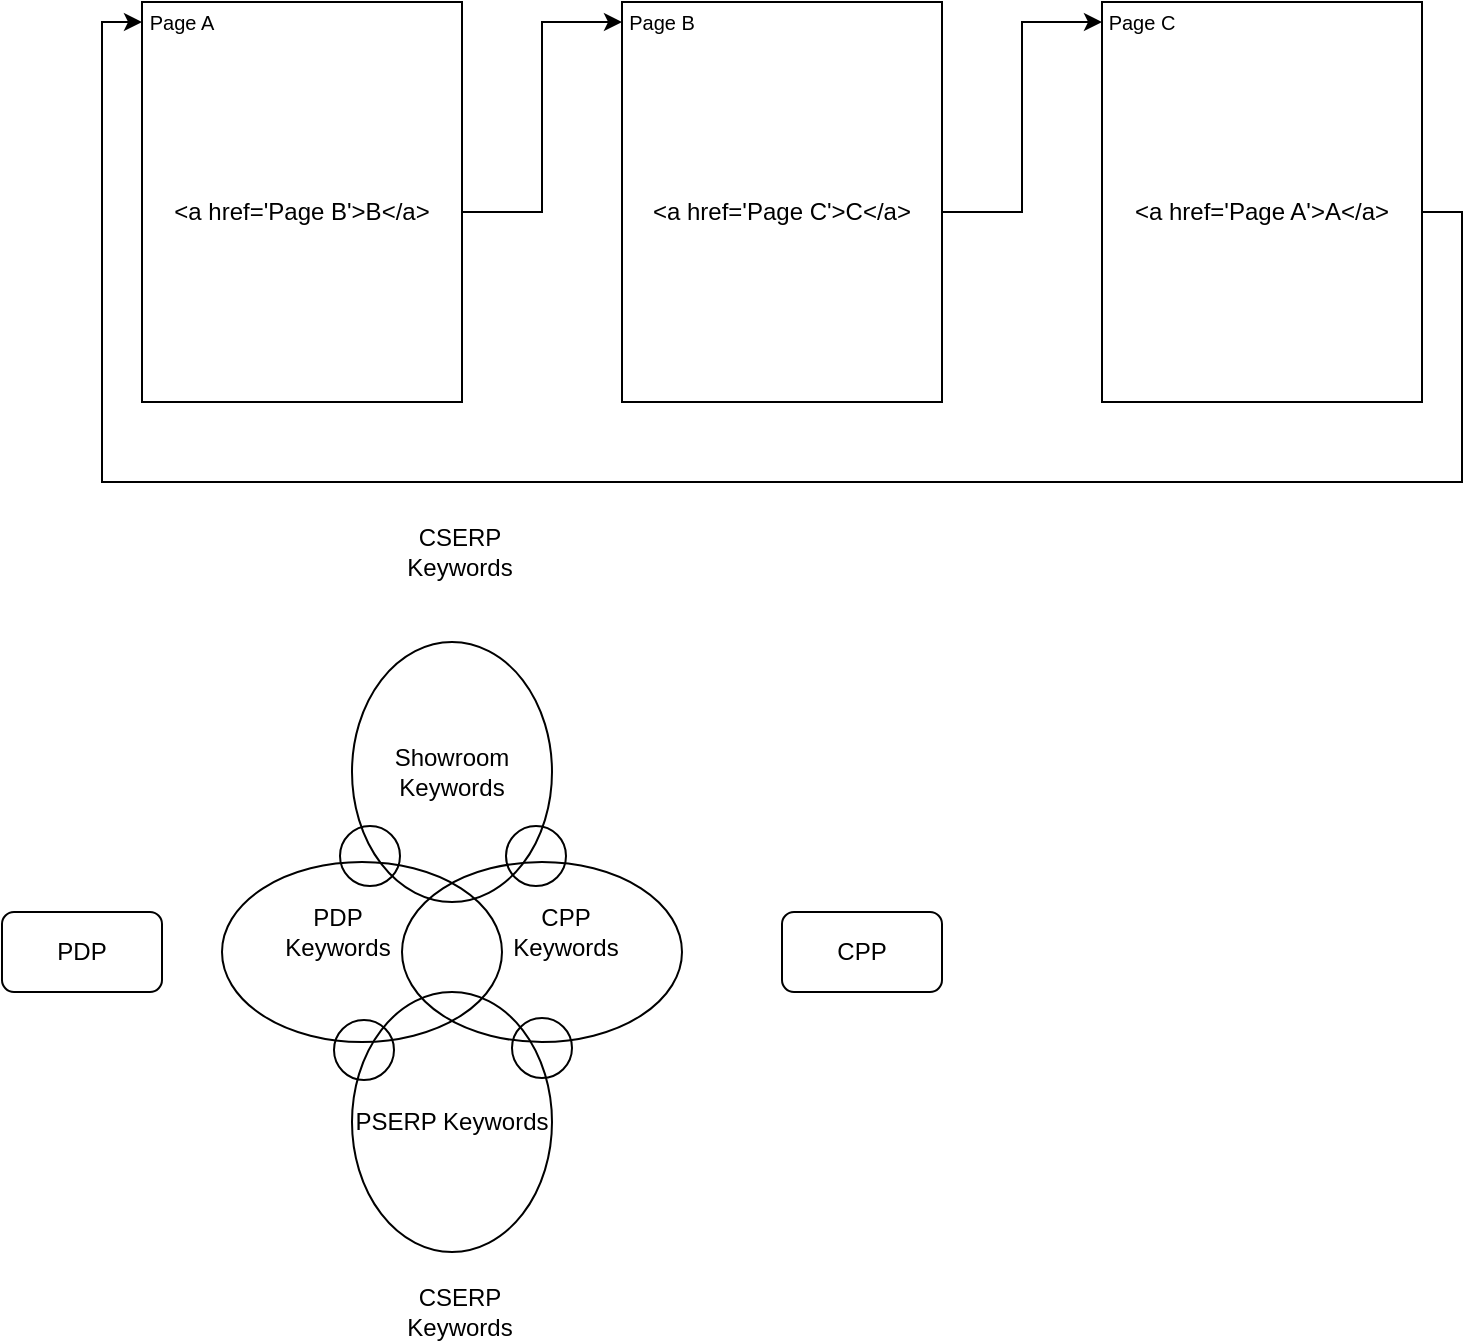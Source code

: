 <mxfile version="25.0.3">
  <diagram name="第 1 页" id="CtOnWX5mIkKangR4ngKK">
    <mxGraphModel dx="1434" dy="654" grid="1" gridSize="10" guides="1" tooltips="1" connect="1" arrows="1" fold="1" page="1" pageScale="1" pageWidth="827" pageHeight="1169" math="0" shadow="0">
      <root>
        <mxCell id="0" />
        <mxCell id="1" parent="0" />
        <mxCell id="q6kVz9pOgNvTbz7X49iz-1" value="&lt;p&gt;&lt;br&gt;&lt;/p&gt;" style="rounded=0;whiteSpace=wrap;html=1;align=left;" parent="1" vertex="1">
          <mxGeometry x="80" y="40" width="160" height="200" as="geometry" />
        </mxCell>
        <mxCell id="q6kVz9pOgNvTbz7X49iz-4" value="&lt;font style=&quot;font-size: 10px;&quot;&gt;Page A&lt;/font&gt;" style="text;html=1;align=center;verticalAlign=middle;whiteSpace=wrap;rounded=0;" parent="1" vertex="1">
          <mxGeometry x="80" y="40" width="40" height="20" as="geometry" />
        </mxCell>
        <mxCell id="q6kVz9pOgNvTbz7X49iz-12" style="edgeStyle=orthogonalEdgeStyle;rounded=0;orthogonalLoop=1;jettySize=auto;html=1;exitX=1;exitY=0.5;exitDx=0;exitDy=0;entryX=0;entryY=0.5;entryDx=0;entryDy=0;" parent="1" source="q6kVz9pOgNvTbz7X49iz-5" target="q6kVz9pOgNvTbz7X49iz-7" edge="1">
          <mxGeometry relative="1" as="geometry" />
        </mxCell>
        <mxCell id="q6kVz9pOgNvTbz7X49iz-5" value="&amp;lt;a href=&#39;Page B&#39;&amp;gt;B&amp;lt;/a&amp;gt;" style="text;html=1;align=center;verticalAlign=middle;whiteSpace=wrap;rounded=0;" parent="1" vertex="1">
          <mxGeometry x="80" y="130" width="160" height="30" as="geometry" />
        </mxCell>
        <mxCell id="q6kVz9pOgNvTbz7X49iz-6" value="&lt;p&gt;&lt;br&gt;&lt;/p&gt;" style="rounded=0;whiteSpace=wrap;html=1;align=left;" parent="1" vertex="1">
          <mxGeometry x="320" y="40" width="160" height="200" as="geometry" />
        </mxCell>
        <mxCell id="q6kVz9pOgNvTbz7X49iz-7" value="&lt;font style=&quot;font-size: 10px;&quot;&gt;Page B&lt;/font&gt;" style="text;html=1;align=center;verticalAlign=middle;whiteSpace=wrap;rounded=0;" parent="1" vertex="1">
          <mxGeometry x="320" y="40" width="40" height="20" as="geometry" />
        </mxCell>
        <mxCell id="q6kVz9pOgNvTbz7X49iz-13" style="edgeStyle=orthogonalEdgeStyle;rounded=0;orthogonalLoop=1;jettySize=auto;html=1;exitX=1;exitY=0.5;exitDx=0;exitDy=0;entryX=0;entryY=0.5;entryDx=0;entryDy=0;" parent="1" source="q6kVz9pOgNvTbz7X49iz-8" target="q6kVz9pOgNvTbz7X49iz-10" edge="1">
          <mxGeometry relative="1" as="geometry" />
        </mxCell>
        <mxCell id="q6kVz9pOgNvTbz7X49iz-8" value="&amp;lt;a href=&#39;Page C&#39;&amp;gt;C&amp;lt;/a&amp;gt;" style="text;html=1;align=center;verticalAlign=middle;whiteSpace=wrap;rounded=0;" parent="1" vertex="1">
          <mxGeometry x="320" y="130" width="160" height="30" as="geometry" />
        </mxCell>
        <mxCell id="q6kVz9pOgNvTbz7X49iz-9" value="&lt;p&gt;&lt;br&gt;&lt;/p&gt;" style="rounded=0;whiteSpace=wrap;html=1;align=left;" parent="1" vertex="1">
          <mxGeometry x="560" y="40" width="160" height="200" as="geometry" />
        </mxCell>
        <mxCell id="q6kVz9pOgNvTbz7X49iz-10" value="&lt;font style=&quot;font-size: 10px;&quot;&gt;Page C&lt;/font&gt;" style="text;html=1;align=center;verticalAlign=middle;whiteSpace=wrap;rounded=0;" parent="1" vertex="1">
          <mxGeometry x="560" y="40" width="40" height="20" as="geometry" />
        </mxCell>
        <mxCell id="q6kVz9pOgNvTbz7X49iz-14" style="edgeStyle=orthogonalEdgeStyle;rounded=0;orthogonalLoop=1;jettySize=auto;html=1;exitX=1;exitY=0.5;exitDx=0;exitDy=0;entryX=0;entryY=0.5;entryDx=0;entryDy=0;" parent="1" source="q6kVz9pOgNvTbz7X49iz-11" target="q6kVz9pOgNvTbz7X49iz-4" edge="1">
          <mxGeometry relative="1" as="geometry">
            <Array as="points">
              <mxPoint x="740" y="145" />
              <mxPoint x="740" y="280" />
              <mxPoint x="60" y="280" />
              <mxPoint x="60" y="50" />
            </Array>
          </mxGeometry>
        </mxCell>
        <mxCell id="q6kVz9pOgNvTbz7X49iz-11" value="&amp;lt;a href=&#39;Page A&#39;&amp;gt;A&amp;lt;/a&amp;gt;" style="text;html=1;align=center;verticalAlign=middle;whiteSpace=wrap;rounded=0;" parent="1" vertex="1">
          <mxGeometry x="560" y="130" width="160" height="30" as="geometry" />
        </mxCell>
        <mxCell id="No4g82Whn9Lu0QJXy-N2-1" value="PDP" style="rounded=1;whiteSpace=wrap;html=1;" vertex="1" parent="1">
          <mxGeometry x="10" y="495" width="80" height="40" as="geometry" />
        </mxCell>
        <mxCell id="No4g82Whn9Lu0QJXy-N2-2" value="CPP" style="rounded=1;whiteSpace=wrap;html=1;" vertex="1" parent="1">
          <mxGeometry x="400" y="495" width="80" height="40" as="geometry" />
        </mxCell>
        <mxCell id="No4g82Whn9Lu0QJXy-N2-3" value="PSERP Keywords" style="ellipse;whiteSpace=wrap;html=1;fillColor=none;" vertex="1" parent="1">
          <mxGeometry x="185" y="535" width="100" height="130" as="geometry" />
        </mxCell>
        <mxCell id="No4g82Whn9Lu0QJXy-N2-4" value="Showroom Keywords" style="ellipse;whiteSpace=wrap;html=1;fillColor=none;" vertex="1" parent="1">
          <mxGeometry x="185" y="360" width="100" height="130" as="geometry" />
        </mxCell>
        <mxCell id="No4g82Whn9Lu0QJXy-N2-5" value="" style="ellipse;whiteSpace=wrap;html=1;fillColor=none;" vertex="1" parent="1">
          <mxGeometry x="262" y="452" width="30" height="30" as="geometry" />
        </mxCell>
        <mxCell id="No4g82Whn9Lu0QJXy-N2-6" value="" style="ellipse;whiteSpace=wrap;html=1;fillColor=none;align=left;" vertex="1" parent="1">
          <mxGeometry x="120" y="470" width="140" height="90" as="geometry" />
        </mxCell>
        <mxCell id="No4g82Whn9Lu0QJXy-N2-8" value="" style="ellipse;whiteSpace=wrap;html=1;fillColor=none;align=right;" vertex="1" parent="1">
          <mxGeometry x="210" y="470" width="140" height="90" as="geometry" />
        </mxCell>
        <mxCell id="No4g82Whn9Lu0QJXy-N2-9" value="PDP Keywords" style="text;html=1;align=center;verticalAlign=middle;whiteSpace=wrap;rounded=0;" vertex="1" parent="1">
          <mxGeometry x="146" y="490" width="64" height="30" as="geometry" />
        </mxCell>
        <mxCell id="No4g82Whn9Lu0QJXy-N2-10" value="CPP Keywords" style="text;html=1;align=center;verticalAlign=middle;whiteSpace=wrap;rounded=0;" vertex="1" parent="1">
          <mxGeometry x="260" y="490" width="64" height="30" as="geometry" />
        </mxCell>
        <mxCell id="No4g82Whn9Lu0QJXy-N2-11" value="" style="ellipse;whiteSpace=wrap;html=1;fillColor=none;" vertex="1" parent="1">
          <mxGeometry x="265" y="548" width="30" height="30" as="geometry" />
        </mxCell>
        <mxCell id="No4g82Whn9Lu0QJXy-N2-12" value="" style="ellipse;whiteSpace=wrap;html=1;fillColor=none;" vertex="1" parent="1">
          <mxGeometry x="179" y="452" width="30" height="30" as="geometry" />
        </mxCell>
        <mxCell id="No4g82Whn9Lu0QJXy-N2-13" value="" style="ellipse;whiteSpace=wrap;html=1;fillColor=none;" vertex="1" parent="1">
          <mxGeometry x="176" y="549" width="30" height="30" as="geometry" />
        </mxCell>
        <mxCell id="No4g82Whn9Lu0QJXy-N2-14" value="CSERP Keywords" style="text;html=1;align=center;verticalAlign=middle;whiteSpace=wrap;rounded=0;" vertex="1" parent="1">
          <mxGeometry x="209" y="680" width="60" height="30" as="geometry" />
        </mxCell>
        <mxCell id="No4g82Whn9Lu0QJXy-N2-15" value="CSERP Keywords" style="text;html=1;align=center;verticalAlign=middle;whiteSpace=wrap;rounded=0;" vertex="1" parent="1">
          <mxGeometry x="209" y="300" width="60" height="30" as="geometry" />
        </mxCell>
      </root>
    </mxGraphModel>
  </diagram>
</mxfile>
